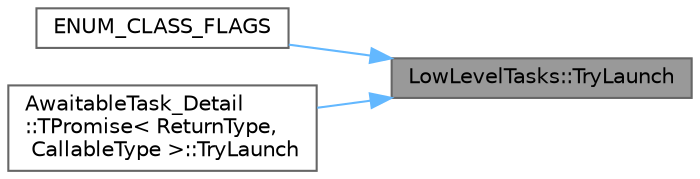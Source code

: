 digraph "LowLevelTasks::TryLaunch"
{
 // INTERACTIVE_SVG=YES
 // LATEX_PDF_SIZE
  bgcolor="transparent";
  edge [fontname=Helvetica,fontsize=10,labelfontname=Helvetica,labelfontsize=10];
  node [fontname=Helvetica,fontsize=10,shape=box,height=0.2,width=0.4];
  rankdir="RL";
  Node1 [id="Node000001",label="LowLevelTasks::TryLaunch",height=0.2,width=0.4,color="gray40", fillcolor="grey60", style="filled", fontcolor="black",tooltip=" "];
  Node1 -> Node2 [id="edge1_Node000001_Node000002",dir="back",color="steelblue1",style="solid",tooltip=" "];
  Node2 [id="Node000002",label="ENUM_CLASS_FLAGS",height=0.2,width=0.4,color="grey40", fillcolor="white", style="filled",URL="$d2/da1/ParallelFor_8h.html#a90cd759fefc126419bcd31a5446d4cde",tooltip=" "];
  Node1 -> Node3 [id="edge2_Node000001_Node000003",dir="back",color="steelblue1",style="solid",tooltip=" "];
  Node3 [id="Node000003",label="AwaitableTask_Detail\l::TPromise\< ReturnType,\l CallableType \>::TryLaunch",height=0.2,width=0.4,color="grey40", fillcolor="white", style="filled",URL="$d2/d05/classAwaitableTask__Detail_1_1TPromise.html#a0f7f606e03a1c7c80bca09d925c912df",tooltip=" "];
}
